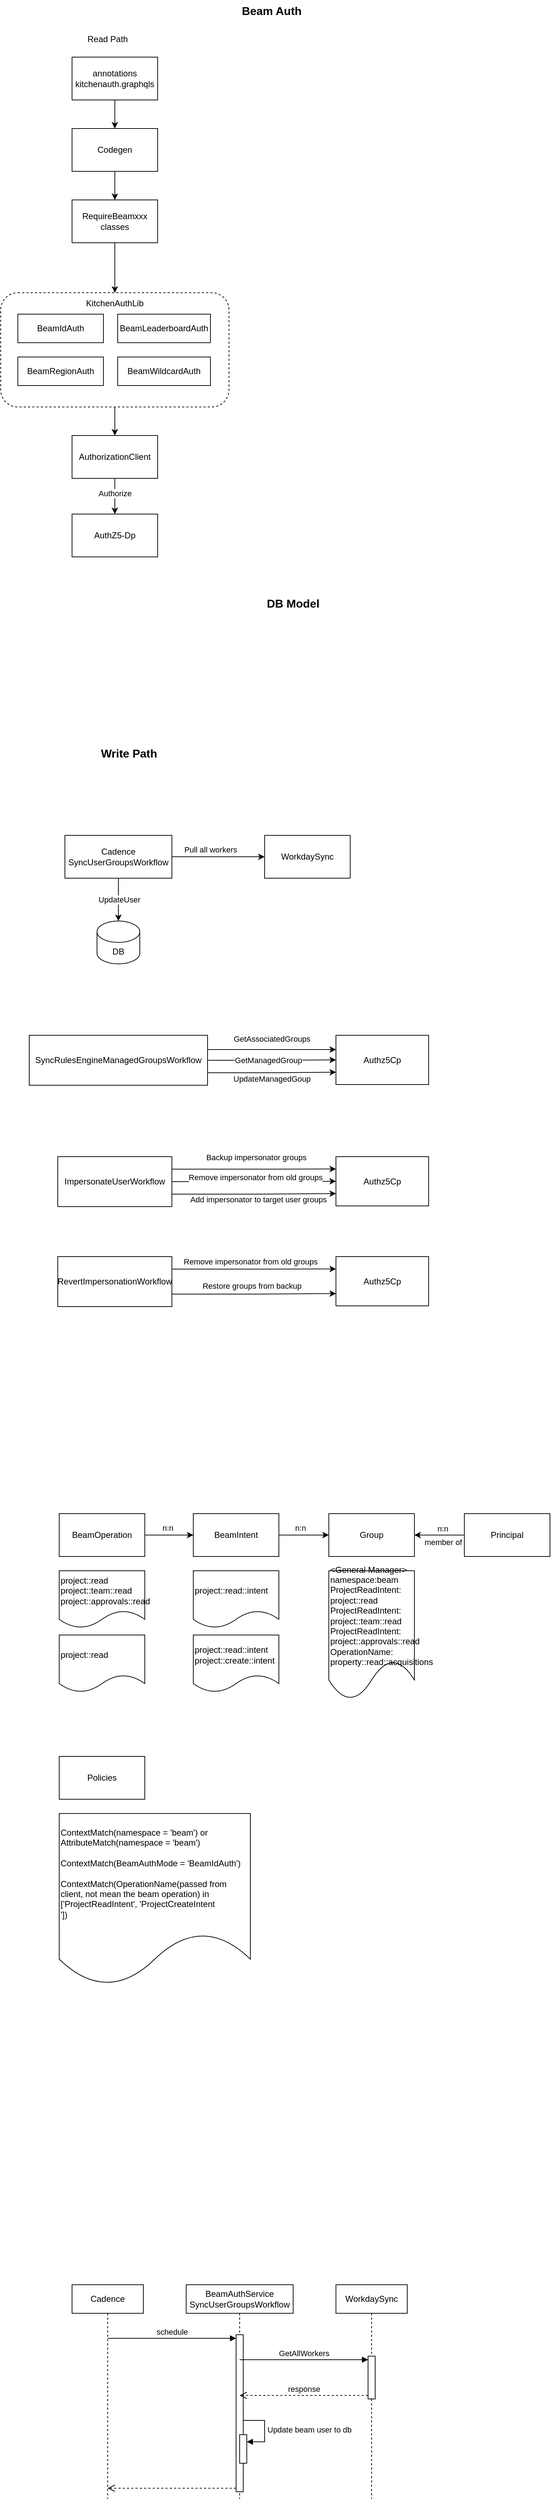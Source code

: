 <mxfile version="23.1.1" type="github">
  <diagram name="Page-1" id="SZ85hrHEJdvXRmAmFtXn">
    <mxGraphModel dx="1010" dy="1009" grid="0" gridSize="10" guides="1" tooltips="1" connect="1" arrows="1" fold="1" page="1" pageScale="1" pageWidth="850" pageHeight="1100" math="0" shadow="0">
      <root>
        <mxCell id="0" />
        <mxCell id="1" parent="0" />
        <mxCell id="W5UCEF_RRDmbueloPfdi-15" style="edgeStyle=orthogonalEdgeStyle;rounded=0;orthogonalLoop=1;jettySize=auto;html=1;exitX=0.5;exitY=1;exitDx=0;exitDy=0;entryX=0.5;entryY=0;entryDx=0;entryDy=0;" edge="1" parent="1" source="W5UCEF_RRDmbueloPfdi-9" target="W5UCEF_RRDmbueloPfdi-14">
          <mxGeometry relative="1" as="geometry" />
        </mxCell>
        <mxCell id="W5UCEF_RRDmbueloPfdi-9" value="" style="rounded=1;whiteSpace=wrap;html=1;dashed=1;" vertex="1" parent="1">
          <mxGeometry x="50" y="550" width="320" height="160" as="geometry" />
        </mxCell>
        <mxCell id="W5UCEF_RRDmbueloPfdi-4" style="edgeStyle=orthogonalEdgeStyle;rounded=0;orthogonalLoop=1;jettySize=auto;html=1;exitX=0.5;exitY=1;exitDx=0;exitDy=0;" edge="1" parent="1" source="W5UCEF_RRDmbueloPfdi-1" target="W5UCEF_RRDmbueloPfdi-3">
          <mxGeometry relative="1" as="geometry" />
        </mxCell>
        <mxCell id="W5UCEF_RRDmbueloPfdi-1" value="annotations&lt;br&gt;kitchenauth.graphqls" style="rounded=0;whiteSpace=wrap;html=1;" vertex="1" parent="1">
          <mxGeometry x="150" y="220" width="120" height="60" as="geometry" />
        </mxCell>
        <mxCell id="W5UCEF_RRDmbueloPfdi-2" value="&lt;b&gt;&lt;font style=&quot;font-size: 16px;&quot;&gt;Beam Auth&lt;/font&gt;&lt;/b&gt;" style="text;html=1;strokeColor=none;fillColor=none;align=center;verticalAlign=middle;whiteSpace=wrap;rounded=0;" vertex="1" parent="1">
          <mxGeometry x="340" y="140" width="180" height="30" as="geometry" />
        </mxCell>
        <mxCell id="W5UCEF_RRDmbueloPfdi-6" style="edgeStyle=orthogonalEdgeStyle;rounded=0;orthogonalLoop=1;jettySize=auto;html=1;exitX=0.5;exitY=1;exitDx=0;exitDy=0;entryX=0.5;entryY=0;entryDx=0;entryDy=0;" edge="1" parent="1" source="W5UCEF_RRDmbueloPfdi-3" target="W5UCEF_RRDmbueloPfdi-5">
          <mxGeometry relative="1" as="geometry" />
        </mxCell>
        <mxCell id="W5UCEF_RRDmbueloPfdi-3" value="Codegen" style="rounded=0;whiteSpace=wrap;html=1;" vertex="1" parent="1">
          <mxGeometry x="150" y="320" width="120" height="60" as="geometry" />
        </mxCell>
        <mxCell id="W5UCEF_RRDmbueloPfdi-13" style="edgeStyle=orthogonalEdgeStyle;rounded=0;orthogonalLoop=1;jettySize=auto;html=1;exitX=0.5;exitY=1;exitDx=0;exitDy=0;" edge="1" parent="1" source="W5UCEF_RRDmbueloPfdi-5" target="W5UCEF_RRDmbueloPfdi-9">
          <mxGeometry relative="1" as="geometry" />
        </mxCell>
        <mxCell id="W5UCEF_RRDmbueloPfdi-5" value="RequireBeamxxx&lt;br&gt;classes" style="rounded=0;whiteSpace=wrap;html=1;" vertex="1" parent="1">
          <mxGeometry x="150" y="420" width="120" height="60" as="geometry" />
        </mxCell>
        <mxCell id="W5UCEF_RRDmbueloPfdi-7" value="BeamIdAuth" style="rounded=0;whiteSpace=wrap;html=1;" vertex="1" parent="1">
          <mxGeometry x="74" y="580" width="120" height="40" as="geometry" />
        </mxCell>
        <mxCell id="W5UCEF_RRDmbueloPfdi-10" value="BeamLeaderboardAuth" style="rounded=0;whiteSpace=wrap;html=1;" vertex="1" parent="1">
          <mxGeometry x="214" y="580" width="130" height="40" as="geometry" />
        </mxCell>
        <mxCell id="W5UCEF_RRDmbueloPfdi-11" value="BeamRegionAuth" style="rounded=0;whiteSpace=wrap;html=1;" vertex="1" parent="1">
          <mxGeometry x="74" y="640" width="120" height="40" as="geometry" />
        </mxCell>
        <mxCell id="W5UCEF_RRDmbueloPfdi-12" value="BeamWildcardAuth" style="rounded=0;whiteSpace=wrap;html=1;" vertex="1" parent="1">
          <mxGeometry x="214" y="640" width="130" height="40" as="geometry" />
        </mxCell>
        <mxCell id="W5UCEF_RRDmbueloPfdi-17" style="edgeStyle=orthogonalEdgeStyle;rounded=0;orthogonalLoop=1;jettySize=auto;html=1;exitX=0.5;exitY=1;exitDx=0;exitDy=0;entryX=0.5;entryY=0;entryDx=0;entryDy=0;" edge="1" parent="1" source="W5UCEF_RRDmbueloPfdi-14" target="W5UCEF_RRDmbueloPfdi-16">
          <mxGeometry relative="1" as="geometry" />
        </mxCell>
        <mxCell id="W5UCEF_RRDmbueloPfdi-18" value="Authorize" style="edgeLabel;html=1;align=center;verticalAlign=middle;resizable=0;points=[];" vertex="1" connectable="0" parent="W5UCEF_RRDmbueloPfdi-17">
          <mxGeometry x="-0.167" y="4" relative="1" as="geometry">
            <mxPoint x="-4" as="offset" />
          </mxGeometry>
        </mxCell>
        <mxCell id="W5UCEF_RRDmbueloPfdi-14" value="AuthorizationClient" style="rounded=0;whiteSpace=wrap;html=1;" vertex="1" parent="1">
          <mxGeometry x="150" y="750" width="120" height="60" as="geometry" />
        </mxCell>
        <mxCell id="W5UCEF_RRDmbueloPfdi-16" value="AuthZ5-Dp" style="rounded=0;whiteSpace=wrap;html=1;" vertex="1" parent="1">
          <mxGeometry x="150" y="860" width="120" height="60" as="geometry" />
        </mxCell>
        <mxCell id="W5UCEF_RRDmbueloPfdi-19" value="KitchenAuthLib" style="text;html=1;strokeColor=none;fillColor=none;align=center;verticalAlign=middle;whiteSpace=wrap;rounded=0;" vertex="1" parent="1">
          <mxGeometry x="180" y="550" width="60" height="30" as="geometry" />
        </mxCell>
        <mxCell id="W5UCEF_RRDmbueloPfdi-20" value="Read Path" style="text;html=1;strokeColor=none;fillColor=none;align=center;verticalAlign=middle;whiteSpace=wrap;rounded=0;" vertex="1" parent="1">
          <mxGeometry x="170" y="180" width="60" height="30" as="geometry" />
        </mxCell>
        <mxCell id="W5UCEF_RRDmbueloPfdi-21" value="&lt;b&gt;&lt;font style=&quot;font-size: 16px;&quot;&gt;Write Path&lt;/font&gt;&lt;/b&gt;" style="text;html=1;strokeColor=none;fillColor=none;align=center;verticalAlign=middle;whiteSpace=wrap;rounded=0;" vertex="1" parent="1">
          <mxGeometry x="150" y="1180" width="160" height="30" as="geometry" />
        </mxCell>
        <mxCell id="W5UCEF_RRDmbueloPfdi-23" value="&lt;b&gt;&lt;font style=&quot;font-size: 16px;&quot;&gt;DB Model&lt;/font&gt;&lt;/b&gt;" style="text;html=1;strokeColor=none;fillColor=none;align=center;verticalAlign=middle;whiteSpace=wrap;rounded=0;" vertex="1" parent="1">
          <mxGeometry x="370" y="970" width="180" height="30" as="geometry" />
        </mxCell>
        <mxCell id="W5UCEF_RRDmbueloPfdi-26" style="edgeStyle=orthogonalEdgeStyle;rounded=0;orthogonalLoop=1;jettySize=auto;html=1;exitX=1;exitY=0.5;exitDx=0;exitDy=0;" edge="1" parent="1" source="W5UCEF_RRDmbueloPfdi-24" target="W5UCEF_RRDmbueloPfdi-25">
          <mxGeometry relative="1" as="geometry" />
        </mxCell>
        <mxCell id="W5UCEF_RRDmbueloPfdi-32" value="Pull all workers" style="edgeLabel;html=1;align=center;verticalAlign=middle;resizable=0;points=[];" vertex="1" connectable="0" parent="W5UCEF_RRDmbueloPfdi-26">
          <mxGeometry x="-0.191" y="-1" relative="1" as="geometry">
            <mxPoint x="1" y="-11" as="offset" />
          </mxGeometry>
        </mxCell>
        <mxCell id="W5UCEF_RRDmbueloPfdi-29" value="UpdateUser" style="edgeStyle=orthogonalEdgeStyle;rounded=0;orthogonalLoop=1;jettySize=auto;html=1;exitX=0.5;exitY=1;exitDx=0;exitDy=0;" edge="1" parent="1" source="W5UCEF_RRDmbueloPfdi-24">
          <mxGeometry relative="1" as="geometry">
            <mxPoint x="215" y="1430" as="targetPoint" />
          </mxGeometry>
        </mxCell>
        <mxCell id="W5UCEF_RRDmbueloPfdi-24" value="Cadence&lt;br&gt;SyncUserGroupsWorkflow" style="rounded=0;whiteSpace=wrap;html=1;" vertex="1" parent="1">
          <mxGeometry x="140" y="1310" width="150" height="60" as="geometry" />
        </mxCell>
        <mxCell id="W5UCEF_RRDmbueloPfdi-25" value="WorkdaySync" style="rounded=0;whiteSpace=wrap;html=1;" vertex="1" parent="1">
          <mxGeometry x="420" y="1310" width="120" height="60" as="geometry" />
        </mxCell>
        <mxCell id="W5UCEF_RRDmbueloPfdi-28" value="DB" style="shape=cylinder3;whiteSpace=wrap;html=1;boundedLbl=1;backgroundOutline=1;size=15;" vertex="1" parent="1">
          <mxGeometry x="185" y="1430" width="60" height="60" as="geometry" />
        </mxCell>
        <mxCell id="W5UCEF_RRDmbueloPfdi-36" style="edgeStyle=orthogonalEdgeStyle;rounded=0;orthogonalLoop=1;jettySize=auto;html=1;exitX=1;exitY=0.5;exitDx=0;exitDy=0;" edge="1" parent="1">
          <mxGeometry relative="1" as="geometry">
            <mxPoint x="340" y="1610" as="sourcePoint" />
            <mxPoint x="520" y="1610" as="targetPoint" />
          </mxGeometry>
        </mxCell>
        <mxCell id="W5UCEF_RRDmbueloPfdi-37" value="GetAssociatedGroups" style="edgeLabel;html=1;align=center;verticalAlign=middle;resizable=0;points=[];" vertex="1" connectable="0" parent="W5UCEF_RRDmbueloPfdi-36">
          <mxGeometry x="0.017" y="5" relative="1" as="geometry">
            <mxPoint x="-2" y="-10" as="offset" />
          </mxGeometry>
        </mxCell>
        <mxCell id="W5UCEF_RRDmbueloPfdi-38" style="edgeStyle=orthogonalEdgeStyle;rounded=0;orthogonalLoop=1;jettySize=auto;html=1;exitX=1;exitY=0.5;exitDx=0;exitDy=0;" edge="1" parent="1" source="W5UCEF_RRDmbueloPfdi-33" target="W5UCEF_RRDmbueloPfdi-35">
          <mxGeometry relative="1" as="geometry" />
        </mxCell>
        <mxCell id="W5UCEF_RRDmbueloPfdi-39" value="GetManagedGroup" style="edgeLabel;html=1;align=center;verticalAlign=middle;resizable=0;points=[];" vertex="1" connectable="0" parent="W5UCEF_RRDmbueloPfdi-38">
          <mxGeometry x="-0.116" y="2" relative="1" as="geometry">
            <mxPoint x="5" y="2" as="offset" />
          </mxGeometry>
        </mxCell>
        <mxCell id="W5UCEF_RRDmbueloPfdi-40" style="edgeStyle=orthogonalEdgeStyle;rounded=0;orthogonalLoop=1;jettySize=auto;html=1;exitX=1;exitY=0.75;exitDx=0;exitDy=0;entryX=0;entryY=0.75;entryDx=0;entryDy=0;" edge="1" parent="1" source="W5UCEF_RRDmbueloPfdi-33" target="W5UCEF_RRDmbueloPfdi-35">
          <mxGeometry relative="1" as="geometry" />
        </mxCell>
        <mxCell id="W5UCEF_RRDmbueloPfdi-41" value="UpdateManagedGoup" style="edgeLabel;html=1;align=center;verticalAlign=middle;resizable=0;points=[];" vertex="1" connectable="0" parent="W5UCEF_RRDmbueloPfdi-40">
          <mxGeometry x="-0.263" y="-2" relative="1" as="geometry">
            <mxPoint x="23" y="6" as="offset" />
          </mxGeometry>
        </mxCell>
        <mxCell id="W5UCEF_RRDmbueloPfdi-33" value="SyncRulesEngineManagedGroupsWorkflow" style="rounded=0;whiteSpace=wrap;html=1;" vertex="1" parent="1">
          <mxGeometry x="90" y="1590" width="250" height="70" as="geometry" />
        </mxCell>
        <mxCell id="W5UCEF_RRDmbueloPfdi-35" value="Authz5Cp" style="rounded=0;whiteSpace=wrap;html=1;" vertex="1" parent="1">
          <mxGeometry x="520" y="1590" width="130" height="69" as="geometry" />
        </mxCell>
        <mxCell id="W5UCEF_RRDmbueloPfdi-45" style="edgeStyle=orthogonalEdgeStyle;rounded=0;orthogonalLoop=1;jettySize=auto;html=1;exitX=1;exitY=0.25;exitDx=0;exitDy=0;entryX=0;entryY=0.25;entryDx=0;entryDy=0;" edge="1" parent="1" source="W5UCEF_RRDmbueloPfdi-42" target="W5UCEF_RRDmbueloPfdi-44">
          <mxGeometry relative="1" as="geometry" />
        </mxCell>
        <mxCell id="W5UCEF_RRDmbueloPfdi-46" value="Backup impersonator groups" style="edgeLabel;html=1;align=center;verticalAlign=middle;resizable=0;points=[];" vertex="1" connectable="0" parent="W5UCEF_RRDmbueloPfdi-45">
          <mxGeometry x="0.023" y="2" relative="1" as="geometry">
            <mxPoint y="-15" as="offset" />
          </mxGeometry>
        </mxCell>
        <mxCell id="W5UCEF_RRDmbueloPfdi-47" style="edgeStyle=orthogonalEdgeStyle;rounded=0;orthogonalLoop=1;jettySize=auto;html=1;exitX=1;exitY=0.5;exitDx=0;exitDy=0;entryX=0;entryY=0.5;entryDx=0;entryDy=0;" edge="1" parent="1" source="W5UCEF_RRDmbueloPfdi-42" target="W5UCEF_RRDmbueloPfdi-44">
          <mxGeometry relative="1" as="geometry" />
        </mxCell>
        <mxCell id="W5UCEF_RRDmbueloPfdi-48" value="Remove impersonator from old groups" style="edgeLabel;html=1;align=center;verticalAlign=middle;resizable=0;points=[];" vertex="1" connectable="0" parent="W5UCEF_RRDmbueloPfdi-47">
          <mxGeometry x="0.016" y="6" relative="1" as="geometry">
            <mxPoint as="offset" />
          </mxGeometry>
        </mxCell>
        <mxCell id="W5UCEF_RRDmbueloPfdi-49" style="edgeStyle=orthogonalEdgeStyle;rounded=0;orthogonalLoop=1;jettySize=auto;html=1;exitX=1;exitY=0.75;exitDx=0;exitDy=0;entryX=0;entryY=0.75;entryDx=0;entryDy=0;" edge="1" parent="1" source="W5UCEF_RRDmbueloPfdi-42" target="W5UCEF_RRDmbueloPfdi-44">
          <mxGeometry relative="1" as="geometry" />
        </mxCell>
        <mxCell id="W5UCEF_RRDmbueloPfdi-50" value="Add impersonator to target user groups" style="edgeLabel;html=1;align=center;verticalAlign=middle;resizable=0;points=[];" vertex="1" connectable="0" parent="W5UCEF_RRDmbueloPfdi-49">
          <mxGeometry x="0.051" y="1" relative="1" as="geometry">
            <mxPoint y="9" as="offset" />
          </mxGeometry>
        </mxCell>
        <mxCell id="W5UCEF_RRDmbueloPfdi-42" value="ImpersonateUserWorkflow" style="rounded=0;whiteSpace=wrap;html=1;" vertex="1" parent="1">
          <mxGeometry x="130" y="1760" width="160" height="70" as="geometry" />
        </mxCell>
        <mxCell id="W5UCEF_RRDmbueloPfdi-52" style="edgeStyle=orthogonalEdgeStyle;rounded=0;orthogonalLoop=1;jettySize=auto;html=1;exitX=1;exitY=0.25;exitDx=0;exitDy=0;entryX=0;entryY=0.25;entryDx=0;entryDy=0;" edge="1" parent="1" source="W5UCEF_RRDmbueloPfdi-43" target="W5UCEF_RRDmbueloPfdi-51">
          <mxGeometry relative="1" as="geometry" />
        </mxCell>
        <mxCell id="W5UCEF_RRDmbueloPfdi-53" value="Remove impersonator from old groups" style="edgeLabel;html=1;align=center;verticalAlign=middle;resizable=0;points=[];" vertex="1" connectable="0" parent="W5UCEF_RRDmbueloPfdi-52">
          <mxGeometry x="-0.048" y="4" relative="1" as="geometry">
            <mxPoint y="-7" as="offset" />
          </mxGeometry>
        </mxCell>
        <mxCell id="W5UCEF_RRDmbueloPfdi-54" style="edgeStyle=orthogonalEdgeStyle;rounded=0;orthogonalLoop=1;jettySize=auto;html=1;exitX=1;exitY=0.75;exitDx=0;exitDy=0;entryX=0;entryY=0.75;entryDx=0;entryDy=0;" edge="1" parent="1" source="W5UCEF_RRDmbueloPfdi-43" target="W5UCEF_RRDmbueloPfdi-51">
          <mxGeometry relative="1" as="geometry" />
        </mxCell>
        <mxCell id="W5UCEF_RRDmbueloPfdi-55" value="Restore groups from backup" style="edgeLabel;html=1;align=center;verticalAlign=middle;resizable=0;points=[];" vertex="1" connectable="0" parent="W5UCEF_RRDmbueloPfdi-54">
          <mxGeometry x="-0.033" y="2" relative="1" as="geometry">
            <mxPoint y="-10" as="offset" />
          </mxGeometry>
        </mxCell>
        <mxCell id="W5UCEF_RRDmbueloPfdi-43" value="RevertImpersonationWorkflow" style="rounded=0;whiteSpace=wrap;html=1;" vertex="1" parent="1">
          <mxGeometry x="130" y="1900" width="160" height="70" as="geometry" />
        </mxCell>
        <mxCell id="W5UCEF_RRDmbueloPfdi-44" value="Authz5Cp" style="rounded=0;whiteSpace=wrap;html=1;" vertex="1" parent="1">
          <mxGeometry x="520" y="1760" width="130" height="69" as="geometry" />
        </mxCell>
        <mxCell id="W5UCEF_RRDmbueloPfdi-51" value="Authz5Cp" style="rounded=0;whiteSpace=wrap;html=1;" vertex="1" parent="1">
          <mxGeometry x="520" y="1900" width="130" height="69" as="geometry" />
        </mxCell>
        <mxCell id="W5UCEF_RRDmbueloPfdi-58" style="edgeStyle=orthogonalEdgeStyle;rounded=0;orthogonalLoop=1;jettySize=auto;html=1;exitX=1;exitY=0.5;exitDx=0;exitDy=0;entryX=0;entryY=0.5;entryDx=0;entryDy=0;" edge="1" parent="1" source="W5UCEF_RRDmbueloPfdi-56" target="W5UCEF_RRDmbueloPfdi-57">
          <mxGeometry relative="1" as="geometry" />
        </mxCell>
        <mxCell id="W5UCEF_RRDmbueloPfdi-59" value="n:n" style="edgeLabel;html=1;align=center;verticalAlign=middle;resizable=0;points=[];" vertex="1" connectable="0" parent="W5UCEF_RRDmbueloPfdi-58">
          <mxGeometry x="-0.533" relative="1" as="geometry">
            <mxPoint x="16" y="-10" as="offset" />
          </mxGeometry>
        </mxCell>
        <mxCell id="W5UCEF_RRDmbueloPfdi-56" value="BeamOperation" style="rounded=0;whiteSpace=wrap;html=1;" vertex="1" parent="1">
          <mxGeometry x="132" y="2260" width="120" height="60" as="geometry" />
        </mxCell>
        <mxCell id="W5UCEF_RRDmbueloPfdi-66" style="edgeStyle=orthogonalEdgeStyle;rounded=0;orthogonalLoop=1;jettySize=auto;html=1;exitX=1;exitY=0.5;exitDx=0;exitDy=0;entryX=0;entryY=0.5;entryDx=0;entryDy=0;" edge="1" parent="1" source="W5UCEF_RRDmbueloPfdi-57" target="W5UCEF_RRDmbueloPfdi-64">
          <mxGeometry relative="1" as="geometry" />
        </mxCell>
        <mxCell id="W5UCEF_RRDmbueloPfdi-67" value="n:n" style="edgeLabel;html=1;align=center;verticalAlign=middle;resizable=0;points=[];" vertex="1" connectable="0" parent="W5UCEF_RRDmbueloPfdi-66">
          <mxGeometry x="0.229" y="2" relative="1" as="geometry">
            <mxPoint x="-13" y="-8" as="offset" />
          </mxGeometry>
        </mxCell>
        <mxCell id="W5UCEF_RRDmbueloPfdi-57" value="BeamIntent" style="rounded=0;whiteSpace=wrap;html=1;" vertex="1" parent="1">
          <mxGeometry x="320" y="2260" width="120" height="60" as="geometry" />
        </mxCell>
        <mxCell id="W5UCEF_RRDmbueloPfdi-60" value="project::read&lt;br&gt;project::team::read&lt;br&gt;project::approvals::read" style="shape=document;whiteSpace=wrap;html=1;boundedLbl=1;align=left;" vertex="1" parent="1">
          <mxGeometry x="132" y="2340" width="120" height="80" as="geometry" />
        </mxCell>
        <mxCell id="W5UCEF_RRDmbueloPfdi-61" value="project::read::intent" style="shape=document;whiteSpace=wrap;html=1;boundedLbl=1;align=left;" vertex="1" parent="1">
          <mxGeometry x="320" y="2340" width="120" height="80" as="geometry" />
        </mxCell>
        <mxCell id="W5UCEF_RRDmbueloPfdi-62" value="project::read" style="shape=document;whiteSpace=wrap;html=1;boundedLbl=1;align=left;" vertex="1" parent="1">
          <mxGeometry x="132" y="2430" width="120" height="80" as="geometry" />
        </mxCell>
        <mxCell id="W5UCEF_RRDmbueloPfdi-63" value="project::read::intent&lt;br&gt;project::create::intent" style="shape=document;whiteSpace=wrap;html=1;boundedLbl=1;align=left;" vertex="1" parent="1">
          <mxGeometry x="320" y="2430" width="120" height="80" as="geometry" />
        </mxCell>
        <mxCell id="W5UCEF_RRDmbueloPfdi-64" value="Group" style="rounded=0;whiteSpace=wrap;html=1;" vertex="1" parent="1">
          <mxGeometry x="510" y="2260" width="120" height="60" as="geometry" />
        </mxCell>
        <mxCell id="W5UCEF_RRDmbueloPfdi-65" value="&amp;lt;General Manager&amp;gt;&lt;br&gt;namespace:beam&lt;br&gt;ProjectReadIntent:&lt;br&gt;project::read&lt;br&gt;ProjectReadIntent:&lt;br&gt;project::team::read&lt;br&gt;ProjectReadIntent:&lt;br&gt;project::approvals::read&lt;br&gt;OperationName:&lt;br&gt;property::read::acquisitions" style="shape=document;whiteSpace=wrap;html=1;boundedLbl=1;align=left;" vertex="1" parent="1">
          <mxGeometry x="510" y="2340" width="120" height="180" as="geometry" />
        </mxCell>
        <mxCell id="W5UCEF_RRDmbueloPfdi-69" style="edgeStyle=orthogonalEdgeStyle;rounded=0;orthogonalLoop=1;jettySize=auto;html=1;exitX=0;exitY=0.5;exitDx=0;exitDy=0;entryX=1;entryY=0.5;entryDx=0;entryDy=0;" edge="1" parent="1" source="W5UCEF_RRDmbueloPfdi-68" target="W5UCEF_RRDmbueloPfdi-64">
          <mxGeometry relative="1" as="geometry" />
        </mxCell>
        <mxCell id="W5UCEF_RRDmbueloPfdi-70" value="member of" style="edgeLabel;html=1;align=center;verticalAlign=middle;resizable=0;points=[];" vertex="1" connectable="0" parent="W5UCEF_RRDmbueloPfdi-69">
          <mxGeometry x="0.228" y="-4" relative="1" as="geometry">
            <mxPoint x="13" y="14" as="offset" />
          </mxGeometry>
        </mxCell>
        <mxCell id="W5UCEF_RRDmbueloPfdi-68" value="Principal" style="rounded=0;whiteSpace=wrap;html=1;" vertex="1" parent="1">
          <mxGeometry x="700" y="2260" width="120" height="60" as="geometry" />
        </mxCell>
        <mxCell id="W5UCEF_RRDmbueloPfdi-71" value="n:n" style="text;html=1;strokeColor=none;fillColor=none;align=center;verticalAlign=middle;whiteSpace=wrap;rounded=0;fontSize=11;" vertex="1" parent="1">
          <mxGeometry x="640" y="2266" width="60" height="30" as="geometry" />
        </mxCell>
        <mxCell id="W5UCEF_RRDmbueloPfdi-74" value="Policies" style="rounded=0;whiteSpace=wrap;html=1;" vertex="1" parent="1">
          <mxGeometry x="132" y="2600" width="120" height="60" as="geometry" />
        </mxCell>
        <mxCell id="W5UCEF_RRDmbueloPfdi-75" value="ContextMatch(namespace = &#39;beam&#39;) or AttributeMatch(namespace = &#39;beam&#39;)&lt;br&gt;&lt;br&gt;ContextMatch(BeamAuthMode = &#39;BeamIdAuth&#39;)&lt;br&gt;&lt;br&gt;ContextMatch(OperationName(passed from client, not mean the beam operation) in&amp;nbsp; [&#39;ProjectReadIntent&#39;, &#39;ProjectCreateIntent&lt;br&gt;&#39;])" style="shape=document;whiteSpace=wrap;html=1;boundedLbl=1;align=left;" vertex="1" parent="1">
          <mxGeometry x="132" y="2680" width="268" height="240" as="geometry" />
        </mxCell>
        <mxCell id="W5UCEF_RRDmbueloPfdi-77" value="Cadence" style="shape=umlLifeline;perimeter=lifelinePerimeter;whiteSpace=wrap;html=1;container=1;dropTarget=0;collapsible=0;recursiveResize=0;outlineConnect=0;portConstraint=eastwest;newEdgeStyle={&quot;curved&quot;:0,&quot;rounded&quot;:0};" vertex="1" parent="1">
          <mxGeometry x="150" y="3340" width="100" height="300" as="geometry" />
        </mxCell>
        <mxCell id="W5UCEF_RRDmbueloPfdi-78" value="BeamAuthService&lt;br&gt;SyncUserGroupsWorkflow" style="shape=umlLifeline;perimeter=lifelinePerimeter;whiteSpace=wrap;html=1;container=1;dropTarget=0;collapsible=0;recursiveResize=0;outlineConnect=0;portConstraint=eastwest;newEdgeStyle={&quot;curved&quot;:0,&quot;rounded&quot;:0};" vertex="1" parent="1">
          <mxGeometry x="310" y="3340" width="150" height="300" as="geometry" />
        </mxCell>
        <mxCell id="W5UCEF_RRDmbueloPfdi-80" value="" style="html=1;points=[[0,0,0,0,5],[0,1,0,0,-5],[1,0,0,0,5],[1,1,0,0,-5]];perimeter=orthogonalPerimeter;outlineConnect=0;targetShapes=umlLifeline;portConstraint=eastwest;newEdgeStyle={&quot;curved&quot;:0,&quot;rounded&quot;:0};" vertex="1" parent="W5UCEF_RRDmbueloPfdi-78">
          <mxGeometry x="70" y="70" width="10" height="220" as="geometry" />
        </mxCell>
        <mxCell id="W5UCEF_RRDmbueloPfdi-86" value="" style="html=1;points=[[0,0,0,0,5],[0,1,0,0,-5],[1,0,0,0,5],[1,1,0,0,-5]];perimeter=orthogonalPerimeter;outlineConnect=0;targetShapes=umlLifeline;portConstraint=eastwest;newEdgeStyle={&quot;curved&quot;:0,&quot;rounded&quot;:0};" vertex="1" parent="W5UCEF_RRDmbueloPfdi-78">
          <mxGeometry x="75" y="210" width="10" height="40" as="geometry" />
        </mxCell>
        <mxCell id="W5UCEF_RRDmbueloPfdi-87" value="Update beam user to db" style="html=1;align=left;spacingLeft=2;endArrow=block;rounded=0;edgeStyle=orthogonalEdgeStyle;curved=0;rounded=0;" edge="1" target="W5UCEF_RRDmbueloPfdi-86" parent="W5UCEF_RRDmbueloPfdi-78">
          <mxGeometry relative="1" as="geometry">
            <mxPoint x="80" y="190" as="sourcePoint" />
            <Array as="points">
              <mxPoint x="110" y="220" />
            </Array>
          </mxGeometry>
        </mxCell>
        <mxCell id="W5UCEF_RRDmbueloPfdi-79" value="WorkdaySync" style="shape=umlLifeline;perimeter=lifelinePerimeter;whiteSpace=wrap;html=1;container=1;dropTarget=0;collapsible=0;recursiveResize=0;outlineConnect=0;portConstraint=eastwest;newEdgeStyle={&quot;curved&quot;:0,&quot;rounded&quot;:0};" vertex="1" parent="1">
          <mxGeometry x="520" y="3340" width="100" height="300" as="geometry" />
        </mxCell>
        <mxCell id="W5UCEF_RRDmbueloPfdi-83" value="" style="html=1;points=[[0,0,0,0,5],[0,1,0,0,-5],[1,0,0,0,5],[1,1,0,0,-5]];perimeter=orthogonalPerimeter;outlineConnect=0;targetShapes=umlLifeline;portConstraint=eastwest;newEdgeStyle={&quot;curved&quot;:0,&quot;rounded&quot;:0};" vertex="1" parent="W5UCEF_RRDmbueloPfdi-79">
          <mxGeometry x="45" y="100" width="10" height="60" as="geometry" />
        </mxCell>
        <mxCell id="W5UCEF_RRDmbueloPfdi-81" value="schedule" style="html=1;verticalAlign=bottom;endArrow=block;curved=0;rounded=0;entryX=0;entryY=0;entryDx=0;entryDy=5;" edge="1" target="W5UCEF_RRDmbueloPfdi-80" parent="1" source="W5UCEF_RRDmbueloPfdi-77">
          <mxGeometry relative="1" as="geometry">
            <mxPoint x="295" y="3465" as="sourcePoint" />
          </mxGeometry>
        </mxCell>
        <mxCell id="W5UCEF_RRDmbueloPfdi-82" value="" style="html=1;verticalAlign=bottom;endArrow=open;dashed=1;endSize=8;curved=0;rounded=0;exitX=0;exitY=1;exitDx=0;exitDy=-5;" edge="1" source="W5UCEF_RRDmbueloPfdi-80" parent="1" target="W5UCEF_RRDmbueloPfdi-77">
          <mxGeometry relative="1" as="geometry">
            <mxPoint x="295" y="3535" as="targetPoint" />
          </mxGeometry>
        </mxCell>
        <mxCell id="W5UCEF_RRDmbueloPfdi-84" value="GetAllWorkers" style="html=1;verticalAlign=bottom;endArrow=block;curved=0;rounded=0;entryX=0;entryY=0;entryDx=0;entryDy=5;" edge="1" target="W5UCEF_RRDmbueloPfdi-83" parent="1" source="W5UCEF_RRDmbueloPfdi-78">
          <mxGeometry relative="1" as="geometry">
            <mxPoint x="495" y="3445" as="sourcePoint" />
          </mxGeometry>
        </mxCell>
        <mxCell id="W5UCEF_RRDmbueloPfdi-85" value="response" style="html=1;verticalAlign=bottom;endArrow=open;dashed=1;endSize=8;curved=0;rounded=0;exitX=0;exitY=1;exitDx=0;exitDy=-5;" edge="1" source="W5UCEF_RRDmbueloPfdi-83" parent="1" target="W5UCEF_RRDmbueloPfdi-78">
          <mxGeometry relative="1" as="geometry">
            <mxPoint x="495" y="3515" as="targetPoint" />
          </mxGeometry>
        </mxCell>
      </root>
    </mxGraphModel>
  </diagram>
</mxfile>
